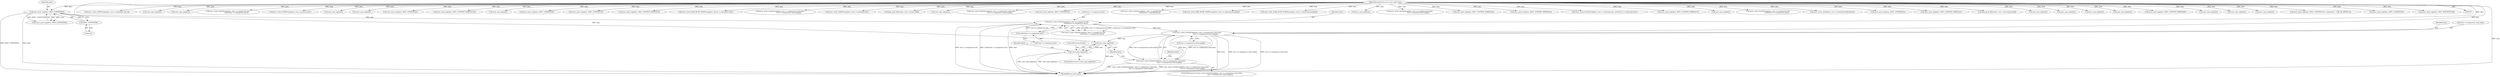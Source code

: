 digraph "0_samba_530d50a1abdcdf4d1775652d4c456c1274d83d8d_1@pointer" {
"1000640" [label="(Call,asn1_write_OctetString(data, tree->u.comparison.value.data,\n                                     tree->u.comparison.value.length))"];
"1000619" [label="(Call,asn1_write_OctetString(data, tree->u.comparison.attr,\n                                     strlen(tree->u.comparison.attr)))"];
"1000611" [label="(Call,asn1_push_tag(data, ASN1_CONTEXT(8)))"];
"1000108" [label="(MethodParameterIn,struct asn1_data *data)"];
"1000613" [label="(Call,ASN1_CONTEXT(8))"];
"1000628" [label="(Call,strlen(tree->u.comparison.attr))"];
"1000639" [label="(Call,!asn1_write_OctetString(data, tree->u.comparison.value.data,\n                                     tree->u.comparison.value.length))"];
"1000664" [label="(Call,asn1_pop_tag(data))"];
"1000663" [label="(Call,!asn1_pop_tag(data))"];
"1000667" [label="(Identifier,false)"];
"1000697" [label="(Call,asn1_write_LDAPString(data, tree->u.extended.rule_id))"];
"1000509" [label="(Call,asn1_pop_tag(data))"];
"1000198" [label="(Call,asn1_pop_tag(data))"];
"1000464" [label="(Call,asn1_write_OctetString(data, tree->u.comparison.attr,\n                                     strlen(tree->u.comparison.attr)))"];
"1000586" [label="(Call,asn1_write_LDAPString(data, tree->u.present.attr))"];
"1000710" [label="(Call,asn1_pop_tag(data))"];
"1000570" [label="(Call,asn1_pop_tag(data))"];
"1000267" [label="(Call,asn1_push_tag(data, ASN1_CONTEXT(4)))"];
"1000411" [label="(Call,asn1_push_tag(data, ASN1_CONTEXT_SIMPLE(ctx)))"];
"1000610" [label="(Call,!asn1_push_tag(data, ASN1_CONTEXT(8)))"];
"1000618" [label="(Call,!asn1_write_OctetString(data, tree->u.comparison.attr,\n                                     strlen(tree->u.comparison.attr)))"];
"1000629" [label="(Call,tree->u.comparison.attr)"];
"1000448" [label="(Call,asn1_pop_tag(data))"];
"1000517" [label="(Call,asn1_push_tag(data, ASN1_CONTEXT(6)))"];
"1000628" [label="(Call,strlen(tree->u.comparison.attr))"];
"1000206" [label="(Call,asn1_push_tag(data, ASN1_CONTEXT(3)))"];
"1000661" [label="(Identifier,false)"];
"1000752" [label="(Call,asn1_push_tag(data, ASN1_CONTEXT_SIMPLE(3)))"];
"1000760" [label="(Call,asn1_write_DATA_BLOB_LDAPString(data, &tree->u.extended.value))"];
"1000485" [label="(Call,asn1_write_OctetString(data, tree->u.comparison.value.data,\n                                     tree->u.comparison.value.length))"];
"1000733" [label="(Call,asn1_write_LDAPString(data, tree->u.extended.attr))"];
"1000184" [label="(Call,ldap_push_filter(data, tree->u.isnot.child))"];
"1000359" [label="(Call,asn1_pop_tag(data))"];
"1000546" [label="(Call,asn1_write_OctetString(data, tree->u.comparison.value.data,\n                                     tree->u.comparison.value.length))"];
"1000672" [label="(Call,asn1_push_tag(data, ASN1_CONTEXT(9)))"];
"1000820" [label="(MethodReturn,static bool)"];
"1000108" [label="(MethodParameterIn,struct asn1_data *data)"];
"1000214" [label="(Call,asn1_write_OctetString(data, tree->u.equality.attr,\n                                     strlen(tree->u.equality.attr)))"];
"1000664" [label="(Call,asn1_pop_tag(data))"];
"1000621" [label="(Call,tree->u.comparison.attr)"];
"1000611" [label="(Call,asn1_push_tag(data, ASN1_CONTEXT(8)))"];
"1000419" [label="(Call,asn1_write_DATA_BLOB_LDAPString(data, tree->u.substring.chunks[i]))"];
"1000638" [label="(ControlStructure,if (!asn1_write_OctetString(data, tree->u.comparison.value.data,\n                                     tree->u.comparison.value.length)))"];
"1000641" [label="(Identifier,data)"];
"1000344" [label="(Call,asn1_write_DATA_BLOB_LDAPString(data, tree->u.substring.chunks[i]))"];
"1000168" [label="(Call,asn1_pop_tag(data))"];
"1000613" [label="(Call,ASN1_CONTEXT(8))"];
"1000235" [label="(Call,asn1_write_OctetString(data, tree->u.equality.value.data,\n                                     tree->u.equality.value.length))"];
"1000725" [label="(Call,asn1_push_tag(data, ASN1_CONTEXT_SIMPLE(2)))"];
"1000780" [label="(Call,asn1_push_tag(data, ASN1_CONTEXT_SIMPLE(4)))"];
"1000275" [label="(Call,asn1_write_OctetString(data, tree->u.substring.attr, strlen(tree->u.substring.attr)))"];
"1000665" [label="(Identifier,data)"];
"1000619" [label="(Call,asn1_write_OctetString(data, tree->u.comparison.attr,\n                                     strlen(tree->u.comparison.attr)))"];
"1000578" [label="(Call,asn1_push_tag(data, ASN1_CONTEXT_SIMPLE(7)))"];
"1000620" [label="(Identifier,data)"];
"1000434" [label="(Call,asn1_pop_tag(data))"];
"1000525" [label="(Call,asn1_write_OctetString(data, tree->u.comparison.attr,\n                                     strlen(tree->u.comparison.attr)))"];
"1000788" [label="(Call,asn1_write_uint8(data, tree->u.extended.dnAttributes))"];
"1000176" [label="(Call,asn1_push_tag(data, ASN1_CONTEXT(2)))"];
"1000642" [label="(Call,tree->u.comparison.value.data)"];
"1000689" [label="(Call,asn1_push_tag(data, ASN1_CONTEXT_SIMPLE(1)))"];
"1000639" [label="(Call,!asn1_write_OctetString(data, tree->u.comparison.value.data,\n                                     tree->u.comparison.value.length))"];
"1000152" [label="(Call,ldap_push_filter(data, tree->u.list.elements[i]))"];
"1000746" [label="(Call,asn1_pop_tag(data))"];
"1000599" [label="(Call,asn1_pop_tag(data))"];
"1000651" [label="(Call,tree->u.comparison.value.length)"];
"1000801" [label="(Call,asn1_pop_tag(data))"];
"1000640" [label="(Call,asn1_write_OctetString(data, tree->u.comparison.value.data,\n                                     tree->u.comparison.value.length))"];
"1000807" [label="(Call,asn1_pop_tag(data))"];
"1000336" [label="(Call,asn1_push_tag(data, ASN1_CONTEXT_SIMPLE(0)))"];
"1000774" [label="(Call,asn1_pop_tag(data))"];
"1000259" [label="(Call,asn1_pop_tag(data))"];
"1000442" [label="(Call,asn1_pop_tag(data))"];
"1000663" [label="(Call,!asn1_pop_tag(data))"];
"1000662" [label="(ControlStructure,if (!asn1_pop_tag(data)))"];
"1000668" [label="(ControlStructure,break;)"];
"1000121" [label="(Call,asn1_push_tag(data, ASN1_CONTEXT(tree->operation==LDB_OP_AND?0:1)))"];
"1000456" [label="(Call,asn1_push_tag(data, ASN1_CONTEXT(5)))"];
"1000614" [label="(Literal,8)"];
"1000612" [label="(Identifier,data)"];
"1000296" [label="(Call,asn1_push_tag(data, ASN1_SEQUENCE(0)))"];
"1000640" -> "1000639"  [label="AST: "];
"1000640" -> "1000651"  [label="CFG: "];
"1000641" -> "1000640"  [label="AST: "];
"1000642" -> "1000640"  [label="AST: "];
"1000651" -> "1000640"  [label="AST: "];
"1000639" -> "1000640"  [label="CFG: "];
"1000640" -> "1000820"  [label="DDG: data"];
"1000640" -> "1000820"  [label="DDG: tree->u.comparison.value.length"];
"1000640" -> "1000820"  [label="DDG: tree->u.comparison.value.data"];
"1000640" -> "1000639"  [label="DDG: data"];
"1000640" -> "1000639"  [label="DDG: tree->u.comparison.value.data"];
"1000640" -> "1000639"  [label="DDG: tree->u.comparison.value.length"];
"1000619" -> "1000640"  [label="DDG: data"];
"1000108" -> "1000640"  [label="DDG: data"];
"1000640" -> "1000664"  [label="DDG: data"];
"1000619" -> "1000618"  [label="AST: "];
"1000619" -> "1000628"  [label="CFG: "];
"1000620" -> "1000619"  [label="AST: "];
"1000621" -> "1000619"  [label="AST: "];
"1000628" -> "1000619"  [label="AST: "];
"1000618" -> "1000619"  [label="CFG: "];
"1000619" -> "1000820"  [label="DDG: tree->u.comparison.attr"];
"1000619" -> "1000820"  [label="DDG: strlen(tree->u.comparison.attr)"];
"1000619" -> "1000820"  [label="DDG: data"];
"1000619" -> "1000618"  [label="DDG: data"];
"1000619" -> "1000618"  [label="DDG: tree->u.comparison.attr"];
"1000619" -> "1000618"  [label="DDG: strlen(tree->u.comparison.attr)"];
"1000611" -> "1000619"  [label="DDG: data"];
"1000108" -> "1000619"  [label="DDG: data"];
"1000628" -> "1000619"  [label="DDG: tree->u.comparison.attr"];
"1000611" -> "1000610"  [label="AST: "];
"1000611" -> "1000613"  [label="CFG: "];
"1000612" -> "1000611"  [label="AST: "];
"1000613" -> "1000611"  [label="AST: "];
"1000610" -> "1000611"  [label="CFG: "];
"1000611" -> "1000820"  [label="DDG: ASN1_CONTEXT(8)"];
"1000611" -> "1000820"  [label="DDG: data"];
"1000611" -> "1000610"  [label="DDG: data"];
"1000611" -> "1000610"  [label="DDG: ASN1_CONTEXT(8)"];
"1000108" -> "1000611"  [label="DDG: data"];
"1000613" -> "1000611"  [label="DDG: 8"];
"1000108" -> "1000107"  [label="AST: "];
"1000108" -> "1000820"  [label="DDG: data"];
"1000108" -> "1000121"  [label="DDG: data"];
"1000108" -> "1000152"  [label="DDG: data"];
"1000108" -> "1000168"  [label="DDG: data"];
"1000108" -> "1000176"  [label="DDG: data"];
"1000108" -> "1000184"  [label="DDG: data"];
"1000108" -> "1000198"  [label="DDG: data"];
"1000108" -> "1000206"  [label="DDG: data"];
"1000108" -> "1000214"  [label="DDG: data"];
"1000108" -> "1000235"  [label="DDG: data"];
"1000108" -> "1000259"  [label="DDG: data"];
"1000108" -> "1000267"  [label="DDG: data"];
"1000108" -> "1000275"  [label="DDG: data"];
"1000108" -> "1000296"  [label="DDG: data"];
"1000108" -> "1000336"  [label="DDG: data"];
"1000108" -> "1000344"  [label="DDG: data"];
"1000108" -> "1000359"  [label="DDG: data"];
"1000108" -> "1000411"  [label="DDG: data"];
"1000108" -> "1000419"  [label="DDG: data"];
"1000108" -> "1000434"  [label="DDG: data"];
"1000108" -> "1000442"  [label="DDG: data"];
"1000108" -> "1000448"  [label="DDG: data"];
"1000108" -> "1000456"  [label="DDG: data"];
"1000108" -> "1000464"  [label="DDG: data"];
"1000108" -> "1000485"  [label="DDG: data"];
"1000108" -> "1000509"  [label="DDG: data"];
"1000108" -> "1000517"  [label="DDG: data"];
"1000108" -> "1000525"  [label="DDG: data"];
"1000108" -> "1000546"  [label="DDG: data"];
"1000108" -> "1000570"  [label="DDG: data"];
"1000108" -> "1000578"  [label="DDG: data"];
"1000108" -> "1000586"  [label="DDG: data"];
"1000108" -> "1000599"  [label="DDG: data"];
"1000108" -> "1000664"  [label="DDG: data"];
"1000108" -> "1000672"  [label="DDG: data"];
"1000108" -> "1000689"  [label="DDG: data"];
"1000108" -> "1000697"  [label="DDG: data"];
"1000108" -> "1000710"  [label="DDG: data"];
"1000108" -> "1000725"  [label="DDG: data"];
"1000108" -> "1000733"  [label="DDG: data"];
"1000108" -> "1000746"  [label="DDG: data"];
"1000108" -> "1000752"  [label="DDG: data"];
"1000108" -> "1000760"  [label="DDG: data"];
"1000108" -> "1000774"  [label="DDG: data"];
"1000108" -> "1000780"  [label="DDG: data"];
"1000108" -> "1000788"  [label="DDG: data"];
"1000108" -> "1000801"  [label="DDG: data"];
"1000108" -> "1000807"  [label="DDG: data"];
"1000613" -> "1000614"  [label="CFG: "];
"1000614" -> "1000613"  [label="AST: "];
"1000628" -> "1000629"  [label="CFG: "];
"1000629" -> "1000628"  [label="AST: "];
"1000639" -> "1000638"  [label="AST: "];
"1000661" -> "1000639"  [label="CFG: "];
"1000665" -> "1000639"  [label="CFG: "];
"1000639" -> "1000820"  [label="DDG: !asn1_write_OctetString(data, tree->u.comparison.value.data,\n                                     tree->u.comparison.value.length)"];
"1000639" -> "1000820"  [label="DDG: asn1_write_OctetString(data, tree->u.comparison.value.data,\n                                     tree->u.comparison.value.length)"];
"1000664" -> "1000663"  [label="AST: "];
"1000664" -> "1000665"  [label="CFG: "];
"1000665" -> "1000664"  [label="AST: "];
"1000663" -> "1000664"  [label="CFG: "];
"1000664" -> "1000820"  [label="DDG: data"];
"1000664" -> "1000663"  [label="DDG: data"];
"1000663" -> "1000662"  [label="AST: "];
"1000667" -> "1000663"  [label="CFG: "];
"1000668" -> "1000663"  [label="CFG: "];
"1000663" -> "1000820"  [label="DDG: !asn1_pop_tag(data)"];
"1000663" -> "1000820"  [label="DDG: asn1_pop_tag(data)"];
}

